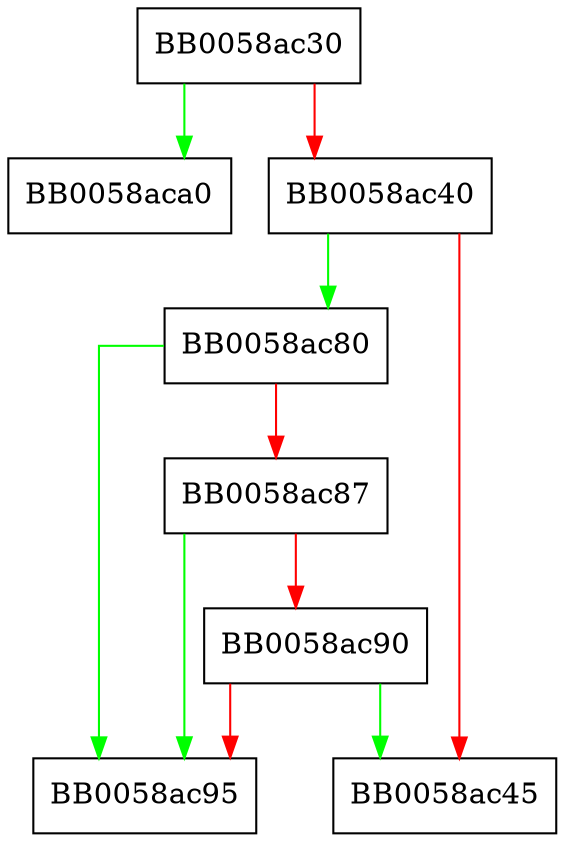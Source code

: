 digraph EC_POINT_set_Jprojective_coordinates_GFp {
  node [shape="box"];
  graph [splines=ortho];
  BB0058ac30 -> BB0058aca0 [color="green"];
  BB0058ac30 -> BB0058ac40 [color="red"];
  BB0058ac40 -> BB0058ac80 [color="green"];
  BB0058ac40 -> BB0058ac45 [color="red"];
  BB0058ac80 -> BB0058ac95 [color="green"];
  BB0058ac80 -> BB0058ac87 [color="red"];
  BB0058ac87 -> BB0058ac95 [color="green"];
  BB0058ac87 -> BB0058ac90 [color="red"];
  BB0058ac90 -> BB0058ac45 [color="green"];
  BB0058ac90 -> BB0058ac95 [color="red"];
}
